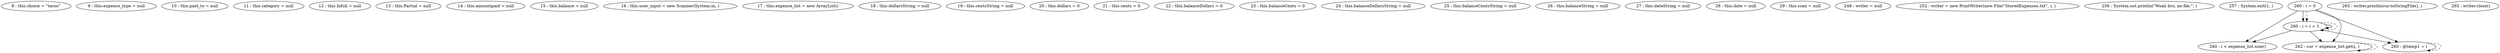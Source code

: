 digraph G {
"8 : this.choice = \"tacos\""
"9 : this.expense_type = null"
"10 : this.paid_to = null"
"11 : this.category = null"
"12 : this.Infull = null"
"13 : this.Partial = null"
"14 : this.amountpaid = null"
"15 : this.balance = null"
"16 : this.user_input = new Scanner(System.in, )"
"17 : this.expense_list = new ArrayList()"
"18 : this.dollarsString = null"
"19 : this.centsString = null"
"20 : this.dollars = 0"
"21 : this.cents = 0"
"22 : this.balanceDollars = 0"
"23 : this.balanceCents = 0"
"24 : this.balanceDollarsString = null"
"25 : this.balanceCentsString = null"
"26 : this.balanceString = null"
"27 : this.dateString = null"
"28 : this.date = null"
"29 : this.scan = null"
"248 : writer = null"
"252 : writer = new PrintWriter(new File(\"StoredExpenses.txt\", ), )"
"256 : System.out.println(\"Woah bro, no file.\", )"
"257 : System.exit(1, )"
"260 : i = 0"
"260 : i = 0" -> "260 : i < expense_list.size()"
"260 : i = 0" -> "262 : cur = expense_list.get(i, )"
"260 : i = 0" -> "260 : @temp1 = i"
"260 : i = 0" -> "260 : i = i + 1"
"260 : i = 0" -> "260 : i = i + 1" [style=dashed]
"260 : i < expense_list.size()"
"262 : cur = expense_list.get(i, )"
"262 : cur = expense_list.get(i, )" -> "262 : cur = expense_list.get(i, )" [style=dashed]
"263 : writer.println(cur.toStringFile(), )"
"260 : @temp1 = i"
"260 : @temp1 = i" -> "260 : @temp1 = i" [style=dashed]
"260 : i = i + 1"
"260 : i = i + 1" -> "260 : i < expense_list.size()"
"260 : i = i + 1" -> "262 : cur = expense_list.get(i, )"
"260 : i = i + 1" -> "260 : @temp1 = i"
"260 : i = i + 1" -> "260 : i = i + 1"
"260 : i = i + 1" -> "260 : i = i + 1" [style=dashed]
"265 : writer.close()"
}